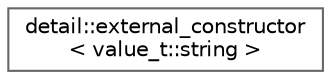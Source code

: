 digraph "Graphical Class Hierarchy"
{
 // LATEX_PDF_SIZE
  bgcolor="transparent";
  edge [fontname=Helvetica,fontsize=10,labelfontname=Helvetica,labelfontsize=10];
  node [fontname=Helvetica,fontsize=10,shape=box,height=0.2,width=0.4];
  rankdir="LR";
  Node0 [id="Node000000",label="detail::external_constructor\l\< value_t::string \>",height=0.2,width=0.4,color="grey40", fillcolor="white", style="filled",URL="$structdetail_1_1external__constructor_3_01value__t_1_1string_01_4.html",tooltip=" "];
}
